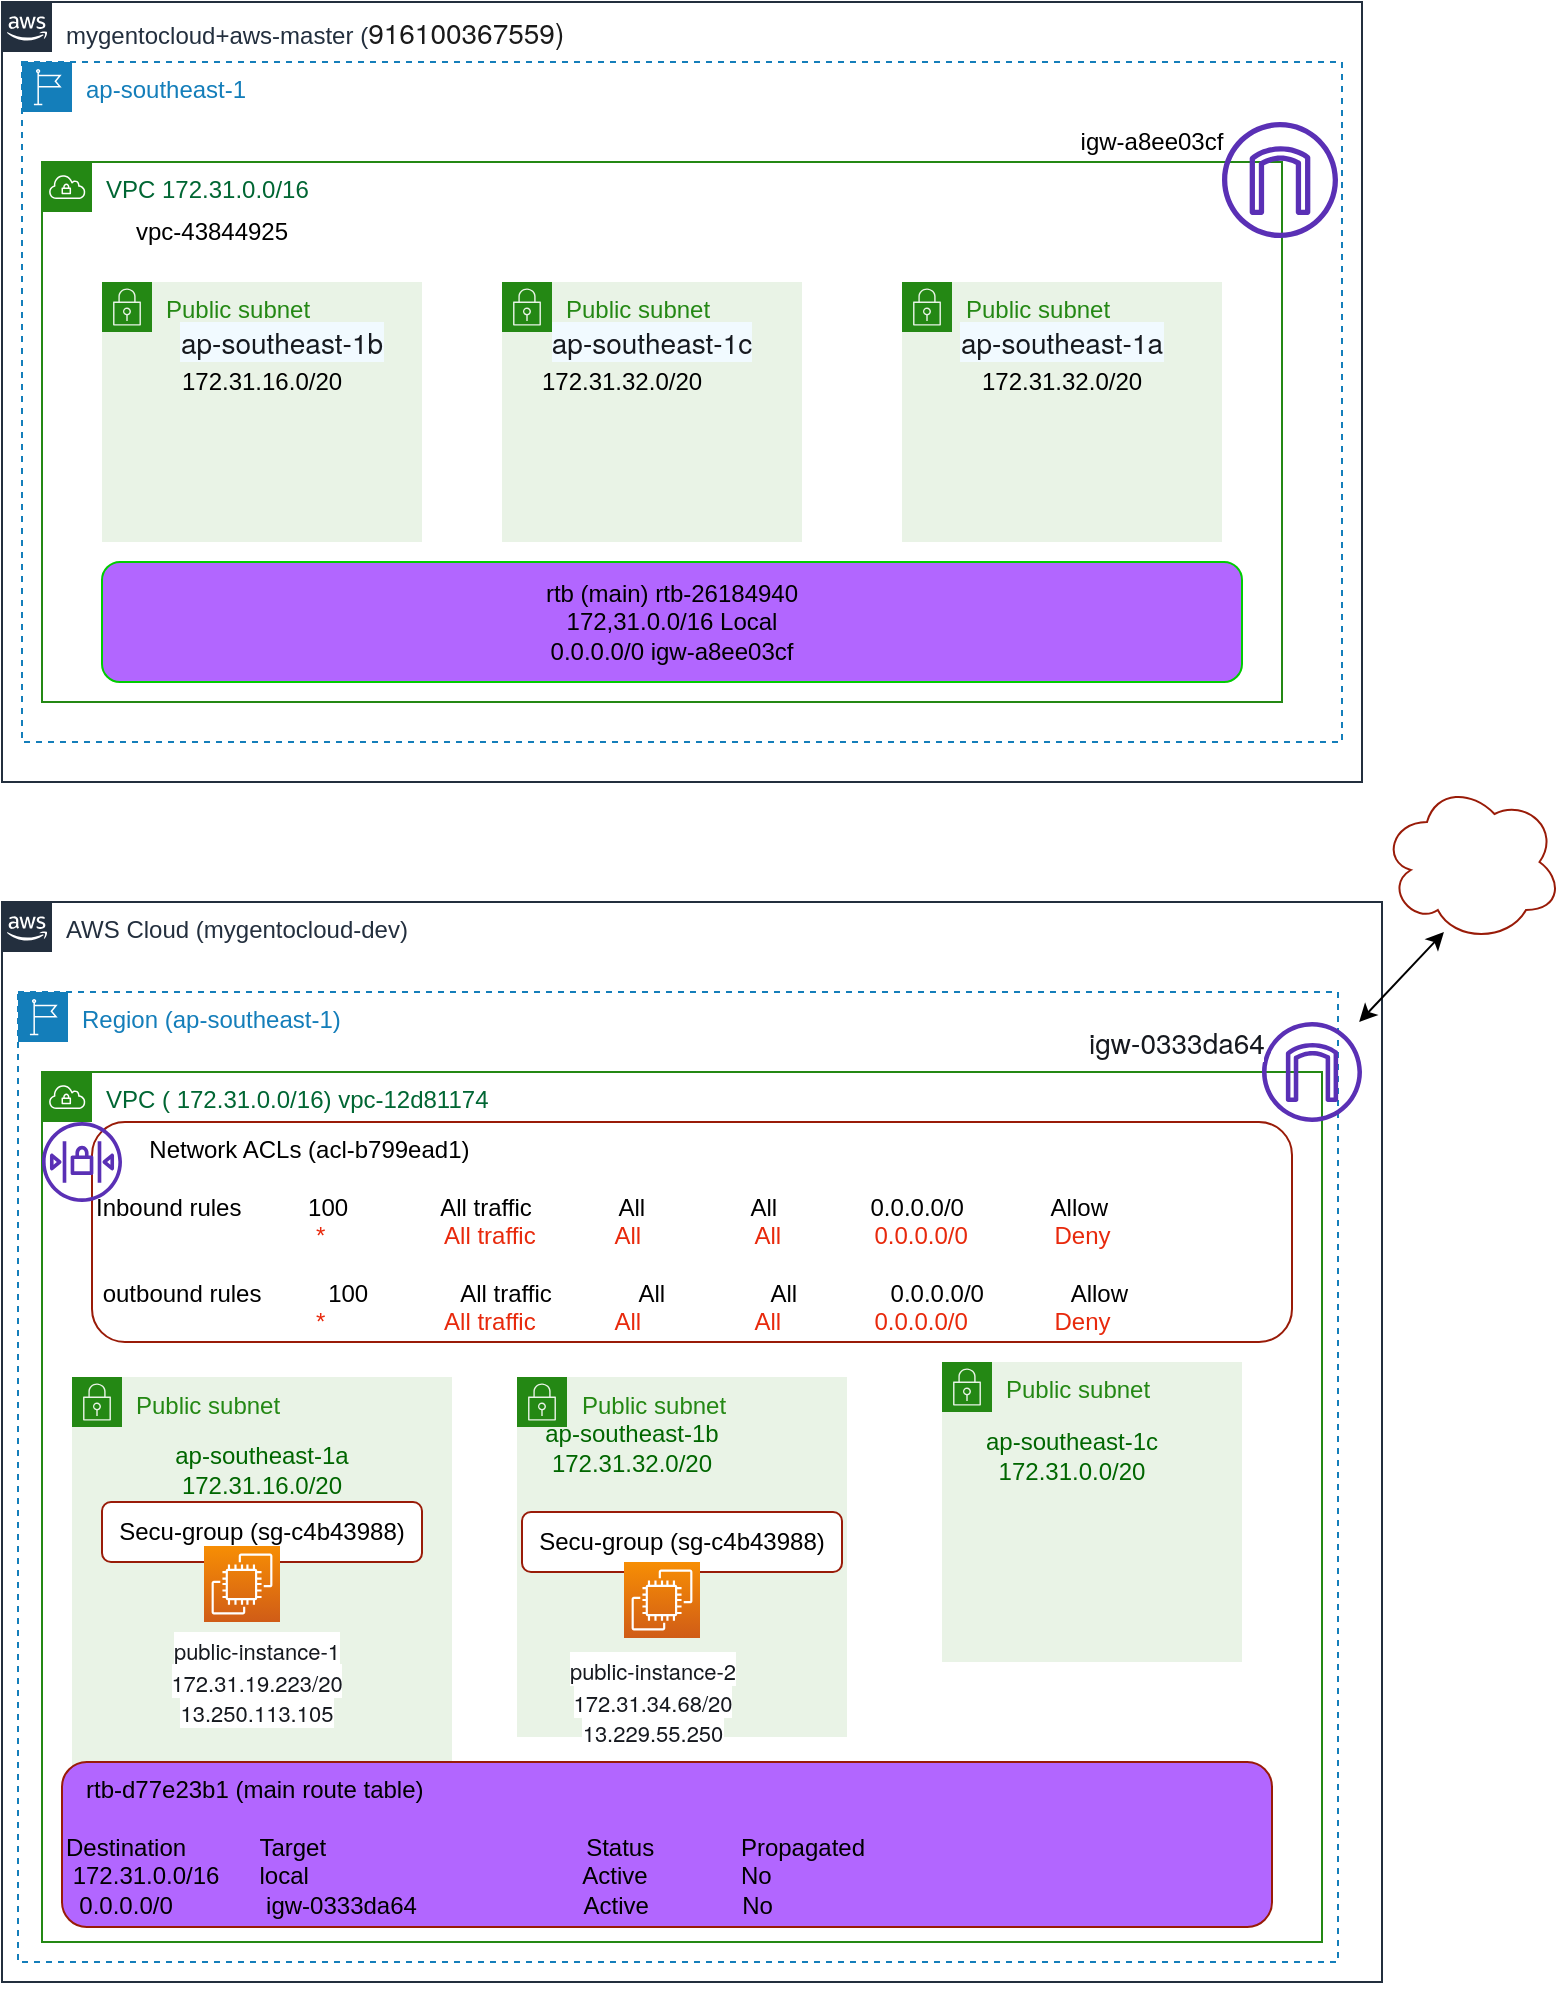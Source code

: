 <mxfile version="14.9.2" type="github">
  <diagram id="MvluXv-scr-EsgetfXRq" name="Page-1">
    <mxGraphModel dx="786" dy="427" grid="1" gridSize="10" guides="1" tooltips="1" connect="1" arrows="1" fold="1" page="1" pageScale="1" pageWidth="827" pageHeight="1169" math="0" shadow="0">
      <root>
        <mxCell id="NLJhfG60RyZcXtiWgsZo-0" />
        <mxCell id="NLJhfG60RyZcXtiWgsZo-1" parent="NLJhfG60RyZcXtiWgsZo-0" />
        <mxCell id="E0WtbQZIZp9x6-fbrRyT-0" value="" style="points=[[0,0],[0.25,0],[0.5,0],[0.75,0],[1,0],[1,0.25],[1,0.5],[1,0.75],[1,1],[0.75,1],[0.5,1],[0.25,1],[0,1],[0,0.75],[0,0.5],[0,0.25]];outlineConnect=0;gradientColor=none;html=1;whiteSpace=wrap;fontSize=12;fontStyle=0;shape=mxgraph.aws4.group;grIcon=mxgraph.aws4.group_aws_cloud_alt;strokeColor=#232F3E;fillColor=none;verticalAlign=top;align=left;spacingLeft=30;fontColor=#232F3E;dashed=0;rounded=0;shadow=0;glass=0;sketch=0;" parent="NLJhfG60RyZcXtiWgsZo-1" vertex="1">
          <mxGeometry x="30" y="60" width="680" height="390" as="geometry" />
        </mxCell>
        <mxCell id="fEDllRnmUALVUfmkSNro-1" value="ap-southeast-1" style="points=[[0,0],[0.25,0],[0.5,0],[0.75,0],[1,0],[1,0.25],[1,0.5],[1,0.75],[1,1],[0.75,1],[0.5,1],[0.25,1],[0,1],[0,0.75],[0,0.5],[0,0.25]];outlineConnect=0;gradientColor=none;html=1;whiteSpace=wrap;fontSize=12;fontStyle=0;shape=mxgraph.aws4.group;grIcon=mxgraph.aws4.group_region;strokeColor=#147EBA;fillColor=none;verticalAlign=top;align=left;spacingLeft=30;fontColor=#147EBA;dashed=1;" parent="NLJhfG60RyZcXtiWgsZo-1" vertex="1">
          <mxGeometry x="40" y="90" width="660" height="340" as="geometry" />
        </mxCell>
        <mxCell id="M0LIjQFPR9PKyIt-PRy9-0" value="&lt;span style=&quot;color: rgb(35 , 47 , 62)&quot;&gt;mygentocloud+aws-master (&lt;/span&gt;&lt;span style=&quot;color: rgb(26 , 26 , 26) ; font-family: &amp;#34;amazon ember&amp;#34; , &amp;#34;helvetica neue&amp;#34; , &amp;#34;roboto&amp;#34; , &amp;#34;arial&amp;#34; , sans-serif ; font-size: 14px ; background-color: rgb(255 , 255 , 255)&quot;&gt;916100367559)&lt;br&gt;&lt;/span&gt;&lt;span style=&quot;color: rgb(26 , 26 , 26) ; font-family: &amp;#34;amazon ember&amp;#34; , &amp;#34;helvetica neue&amp;#34; , &amp;#34;roboto&amp;#34; , &amp;#34;arial&amp;#34; , sans-serif ; font-size: 14px ; background-color: rgb(255 , 255 , 255)&quot;&gt;&lt;br&gt;&lt;/span&gt;" style="text;whiteSpace=wrap;html=1;" parent="NLJhfG60RyZcXtiWgsZo-1" vertex="1">
          <mxGeometry x="60" y="60" width="410" height="40" as="geometry" />
        </mxCell>
        <mxCell id="fEDllRnmUALVUfmkSNro-0" value="&lt;font color=&quot;#006633&quot;&gt;VPC 172.31.0.0/16&lt;/font&gt;" style="points=[[0,0],[0.25,0],[0.5,0],[0.75,0],[1,0],[1,0.25],[1,0.5],[1,0.75],[1,1],[0.75,1],[0.5,1],[0.25,1],[0,1],[0,0.75],[0,0.5],[0,0.25]];outlineConnect=0;gradientColor=none;html=1;whiteSpace=wrap;fontSize=12;fontStyle=0;shape=mxgraph.aws4.group;grIcon=mxgraph.aws4.group_vpc;strokeColor=#248814;fillColor=none;verticalAlign=top;align=left;spacingLeft=30;fontColor=#AAB7B8;dashed=0;" parent="NLJhfG60RyZcXtiWgsZo-1" vertex="1">
          <mxGeometry x="50" y="140" width="620" height="270" as="geometry" />
        </mxCell>
        <mxCell id="NxhfEumA4jpC4qflGaaY-0" value="Public subnet" style="points=[[0,0],[0.25,0],[0.5,0],[0.75,0],[1,0],[1,0.25],[1,0.5],[1,0.75],[1,1],[0.75,1],[0.5,1],[0.25,1],[0,1],[0,0.75],[0,0.5],[0,0.25]];outlineConnect=0;gradientColor=none;html=1;whiteSpace=wrap;fontSize=12;fontStyle=0;shape=mxgraph.aws4.group;grIcon=mxgraph.aws4.group_security_group;grStroke=0;strokeColor=#248814;fillColor=#E9F3E6;verticalAlign=top;align=left;spacingLeft=30;fontColor=#248814;dashed=0;" parent="NLJhfG60RyZcXtiWgsZo-1" vertex="1">
          <mxGeometry x="80" y="200" width="160" height="130" as="geometry" />
        </mxCell>
        <mxCell id="NxhfEumA4jpC4qflGaaY-1" value="Public subnet" style="points=[[0,0],[0.25,0],[0.5,0],[0.75,0],[1,0],[1,0.25],[1,0.5],[1,0.75],[1,1],[0.75,1],[0.5,1],[0.25,1],[0,1],[0,0.75],[0,0.5],[0,0.25]];outlineConnect=0;gradientColor=none;html=1;whiteSpace=wrap;fontSize=12;fontStyle=0;shape=mxgraph.aws4.group;grIcon=mxgraph.aws4.group_security_group;grStroke=0;strokeColor=#248814;fillColor=#E9F3E6;verticalAlign=top;align=left;spacingLeft=30;fontColor=#248814;dashed=0;" parent="NLJhfG60RyZcXtiWgsZo-1" vertex="1">
          <mxGeometry x="280" y="200" width="150" height="130" as="geometry" />
        </mxCell>
        <mxCell id="NxhfEumA4jpC4qflGaaY-2" value="Public subnet" style="points=[[0,0],[0.25,0],[0.5,0],[0.75,0],[1,0],[1,0.25],[1,0.5],[1,0.75],[1,1],[0.75,1],[0.5,1],[0.25,1],[0,1],[0,0.75],[0,0.5],[0,0.25]];outlineConnect=0;gradientColor=none;html=1;whiteSpace=wrap;fontSize=12;fontStyle=0;shape=mxgraph.aws4.group;grIcon=mxgraph.aws4.group_security_group;grStroke=0;strokeColor=#248814;fillColor=#E9F3E6;verticalAlign=top;align=left;spacingLeft=30;fontColor=#248814;dashed=0;" parent="NLJhfG60RyZcXtiWgsZo-1" vertex="1">
          <mxGeometry x="480" y="200" width="160" height="130" as="geometry" />
        </mxCell>
        <mxCell id="NxhfEumA4jpC4qflGaaY-4" value="vpc-43844925" style="text;html=1;strokeColor=none;fillColor=none;align=center;verticalAlign=middle;whiteSpace=wrap;rounded=0;" parent="NLJhfG60RyZcXtiWgsZo-1" vertex="1">
          <mxGeometry x="80" y="160" width="110" height="30" as="geometry" />
        </mxCell>
        <mxCell id="NxhfEumA4jpC4qflGaaY-6" value="172.31.16.0/20" style="text;html=1;strokeColor=none;fillColor=none;align=center;verticalAlign=middle;whiteSpace=wrap;rounded=0;" parent="NLJhfG60RyZcXtiWgsZo-1" vertex="1">
          <mxGeometry x="140" y="240" width="40" height="20" as="geometry" />
        </mxCell>
        <mxCell id="NxhfEumA4jpC4qflGaaY-9" value="172.31.32.0/20" style="text;html=1;strokeColor=none;fillColor=none;align=center;verticalAlign=middle;whiteSpace=wrap;rounded=0;" parent="NLJhfG60RyZcXtiWgsZo-1" vertex="1">
          <mxGeometry x="540" y="240" width="40" height="20" as="geometry" />
        </mxCell>
        <mxCell id="NxhfEumA4jpC4qflGaaY-11" value="172.31.32.0/20" style="text;html=1;strokeColor=none;fillColor=none;align=center;verticalAlign=middle;whiteSpace=wrap;rounded=0;" parent="NLJhfG60RyZcXtiWgsZo-1" vertex="1">
          <mxGeometry x="320" y="240" width="40" height="20" as="geometry" />
        </mxCell>
        <mxCell id="NxhfEumA4jpC4qflGaaY-12" value="&lt;span style=&quot;color: rgb(22 , 25 , 31) ; font-family: &amp;#34;amazon ember&amp;#34; , &amp;#34;helvetica neue&amp;#34; , &amp;#34;roboto&amp;#34; , &amp;#34;arial&amp;#34; , sans-serif ; font-size: 14px ; background-color: rgb(241 , 250 , 255)&quot;&gt;ap-southeast-1b&lt;/span&gt;" style="text;html=1;strokeColor=none;fillColor=none;align=center;verticalAlign=middle;whiteSpace=wrap;rounded=0;" parent="NLJhfG60RyZcXtiWgsZo-1" vertex="1">
          <mxGeometry x="100" y="220" width="140" height="20" as="geometry" />
        </mxCell>
        <mxCell id="NxhfEumA4jpC4qflGaaY-13" value="&lt;span style=&quot;color: rgb(22 , 25 , 31) ; font-family: &amp;#34;amazon ember&amp;#34; , &amp;#34;helvetica neue&amp;#34; , &amp;#34;roboto&amp;#34; , &amp;#34;arial&amp;#34; , sans-serif ; font-size: 14px ; background-color: rgb(241 , 250 , 255)&quot;&gt;ap-southeast-1c&lt;/span&gt;" style="text;html=1;strokeColor=none;fillColor=none;align=center;verticalAlign=middle;whiteSpace=wrap;rounded=0;" parent="NLJhfG60RyZcXtiWgsZo-1" vertex="1">
          <mxGeometry x="265" y="220" width="180" height="20" as="geometry" />
        </mxCell>
        <mxCell id="NxhfEumA4jpC4qflGaaY-14" value="&lt;span style=&quot;color: rgb(22 , 25 , 31) ; font-family: &amp;#34;amazon ember&amp;#34; , &amp;#34;helvetica neue&amp;#34; , &amp;#34;roboto&amp;#34; , &amp;#34;arial&amp;#34; , sans-serif ; font-size: 14px ; background-color: rgb(241 , 250 , 255)&quot;&gt;ap-southeast-1a&lt;/span&gt;" style="text;html=1;strokeColor=none;fillColor=none;align=center;verticalAlign=middle;whiteSpace=wrap;rounded=0;" parent="NLJhfG60RyZcXtiWgsZo-1" vertex="1">
          <mxGeometry x="470" y="220" width="180" height="20" as="geometry" />
        </mxCell>
        <mxCell id="NxhfEumA4jpC4qflGaaY-15" value="" style="outlineConnect=0;fontColor=#232F3E;gradientColor=none;fillColor=#5A30B5;strokeColor=none;dashed=0;verticalLabelPosition=bottom;verticalAlign=top;align=center;html=1;fontSize=12;fontStyle=0;aspect=fixed;pointerEvents=1;shape=mxgraph.aws4.internet_gateway;" parent="NLJhfG60RyZcXtiWgsZo-1" vertex="1">
          <mxGeometry x="640" y="120" width="58" height="58" as="geometry" />
        </mxCell>
        <mxCell id="NxhfEumA4jpC4qflGaaY-16" value="rtb (main) rtb-26184940&lt;br&gt;172,31.0.0/16 Local&lt;br&gt;0.0.0.0/0 igw-a8ee03cf" style="rounded=1;whiteSpace=wrap;html=1;strokeColor=#00CC00;shadow=0;fillColor=#B266FF;" parent="NLJhfG60RyZcXtiWgsZo-1" vertex="1">
          <mxGeometry x="80" y="340" width="570" height="60" as="geometry" />
        </mxCell>
        <mxCell id="NxhfEumA4jpC4qflGaaY-21" value="igw-a8ee03cf" style="text;html=1;strokeColor=none;fillColor=none;align=center;verticalAlign=middle;whiteSpace=wrap;rounded=0;shadow=0;" parent="NLJhfG60RyZcXtiWgsZo-1" vertex="1">
          <mxGeometry x="550" y="120" width="110" height="20" as="geometry" />
        </mxCell>
        <mxCell id="fzvVTK81EljAt3U0iRIV-0" value="AWS Cloud (mygentocloud-dev)" style="points=[[0,0],[0.25,0],[0.5,0],[0.75,0],[1,0],[1,0.25],[1,0.5],[1,0.75],[1,1],[0.75,1],[0.5,1],[0.25,1],[0,1],[0,0.75],[0,0.5],[0,0.25]];outlineConnect=0;gradientColor=none;html=1;whiteSpace=wrap;fontSize=12;fontStyle=0;shape=mxgraph.aws4.group;grIcon=mxgraph.aws4.group_aws_cloud_alt;strokeColor=#232F3E;fillColor=none;verticalAlign=top;align=left;spacingLeft=30;fontColor=#232F3E;dashed=0;" parent="NLJhfG60RyZcXtiWgsZo-1" vertex="1">
          <mxGeometry x="30" y="510" width="690" height="540" as="geometry" />
        </mxCell>
        <mxCell id="fzvVTK81EljAt3U0iRIV-2" value="Region (ap-southeast-1)" style="points=[[0,0],[0.25,0],[0.5,0],[0.75,0],[1,0],[1,0.25],[1,0.5],[1,0.75],[1,1],[0.75,1],[0.5,1],[0.25,1],[0,1],[0,0.75],[0,0.5],[0,0.25]];outlineConnect=0;gradientColor=none;html=1;whiteSpace=wrap;fontSize=12;fontStyle=0;shape=mxgraph.aws4.group;grIcon=mxgraph.aws4.group_region;strokeColor=#147EBA;fillColor=none;verticalAlign=top;align=left;spacingLeft=30;fontColor=#147EBA;dashed=1;" parent="NLJhfG60RyZcXtiWgsZo-1" vertex="1">
          <mxGeometry x="38" y="555" width="660" height="485" as="geometry" />
        </mxCell>
        <mxCell id="fzvVTK81EljAt3U0iRIV-4" value="&lt;font color=&quot;#006633&quot;&gt;VPC ( 172.31.0.0/16) vpc-12d81174&lt;/font&gt;" style="points=[[0,0],[0.25,0],[0.5,0],[0.75,0],[1,0],[1,0.25],[1,0.5],[1,0.75],[1,1],[0.75,1],[0.5,1],[0.25,1],[0,1],[0,0.75],[0,0.5],[0,0.25]];outlineConnect=0;gradientColor=none;html=1;whiteSpace=wrap;fontSize=12;fontStyle=0;shape=mxgraph.aws4.group;grIcon=mxgraph.aws4.group_vpc;strokeColor=#248814;fillColor=none;verticalAlign=top;align=left;spacingLeft=30;fontColor=#AAB7B8;dashed=0;" parent="NLJhfG60RyZcXtiWgsZo-1" vertex="1">
          <mxGeometry x="50" y="595" width="640" height="435" as="geometry" />
        </mxCell>
        <mxCell id="fzvVTK81EljAt3U0iRIV-6" value="Public subnet" style="points=[[0,0],[0.25,0],[0.5,0],[0.75,0],[1,0],[1,0.25],[1,0.5],[1,0.75],[1,1],[0.75,1],[0.5,1],[0.25,1],[0,1],[0,0.75],[0,0.5],[0,0.25]];outlineConnect=0;gradientColor=none;html=1;whiteSpace=wrap;fontSize=12;fontStyle=0;shape=mxgraph.aws4.group;grIcon=mxgraph.aws4.group_security_group;grStroke=0;strokeColor=#248814;fillColor=#E9F3E6;verticalAlign=top;align=left;spacingLeft=30;fontColor=#248814;dashed=0;" parent="NLJhfG60RyZcXtiWgsZo-1" vertex="1">
          <mxGeometry x="287.5" y="747.5" width="165" height="180" as="geometry" />
        </mxCell>
        <mxCell id="fzvVTK81EljAt3U0iRIV-7" value="Public subnet" style="points=[[0,0],[0.25,0],[0.5,0],[0.75,0],[1,0],[1,0.25],[1,0.5],[1,0.75],[1,1],[0.75,1],[0.5,1],[0.25,1],[0,1],[0,0.75],[0,0.5],[0,0.25]];outlineConnect=0;gradientColor=none;html=1;whiteSpace=wrap;fontSize=12;fontStyle=0;shape=mxgraph.aws4.group;grIcon=mxgraph.aws4.group_security_group;grStroke=0;strokeColor=#248814;fillColor=#E9F3E6;verticalAlign=top;align=left;spacingLeft=30;fontColor=#248814;dashed=0;" parent="NLJhfG60RyZcXtiWgsZo-1" vertex="1">
          <mxGeometry x="500" y="740" width="150" height="150" as="geometry" />
        </mxCell>
        <mxCell id="fzvVTK81EljAt3U0iRIV-29" value="&lt;font color=&quot;#006600&quot;&gt;ap-southeast-1c&lt;br&gt;172.31.0.0/20&lt;/font&gt;" style="text;html=1;strokeColor=none;fillColor=none;align=center;verticalAlign=middle;whiteSpace=wrap;rounded=0;shadow=0;glass=1;" parent="NLJhfG60RyZcXtiWgsZo-1" vertex="1">
          <mxGeometry x="500" y="772.75" width="130" height="27.5" as="geometry" />
        </mxCell>
        <mxCell id="fzvVTK81EljAt3U0iRIV-31" value="Public subnet" style="points=[[0,0],[0.25,0],[0.5,0],[0.75,0],[1,0],[1,0.25],[1,0.5],[1,0.75],[1,1],[0.75,1],[0.5,1],[0.25,1],[0,1],[0,0.75],[0,0.5],[0,0.25]];outlineConnect=0;gradientColor=none;html=1;whiteSpace=wrap;fontSize=12;fontStyle=0;shape=mxgraph.aws4.group;grIcon=mxgraph.aws4.group_security_group;grStroke=0;strokeColor=#248814;fillColor=#E9F3E6;verticalAlign=top;align=left;spacingLeft=30;fontColor=#248814;dashed=0;" parent="NLJhfG60RyZcXtiWgsZo-1" vertex="1">
          <mxGeometry x="65" y="747.5" width="190" height="200" as="geometry" />
        </mxCell>
        <mxCell id="fzvVTK81EljAt3U0iRIV-38" value="&lt;font color=&quot;#006600&quot;&gt;ap-southeast-1b&lt;br&gt;172.31.32.0/20&lt;/font&gt;" style="text;html=1;strokeColor=none;fillColor=none;align=center;verticalAlign=middle;whiteSpace=wrap;rounded=0;shadow=0;glass=1;" parent="NLJhfG60RyZcXtiWgsZo-1" vertex="1">
          <mxGeometry x="280" y="769" width="130" height="27.5" as="geometry" />
        </mxCell>
        <mxCell id="QqocjXUcLbP7NDkR02Cr-1" value="Secu-group (sg-c4b43988)" style="rounded=1;whiteSpace=wrap;html=1;shadow=0;glass=0;fillColor=#FFFFFF;strokeColor=#991B08;" parent="NLJhfG60RyZcXtiWgsZo-1" vertex="1">
          <mxGeometry x="80" y="810" width="160" height="30" as="geometry" />
        </mxCell>
        <mxCell id="fzvVTK81EljAt3U0iRIV-34" value="" style="points=[[0,0,0],[0.25,0,0],[0.5,0,0],[0.75,0,0],[1,0,0],[0,1,0],[0.25,1,0],[0.5,1,0],[0.75,1,0],[1,1,0],[0,0.25,0],[0,0.5,0],[0,0.75,0],[1,0.25,0],[1,0.5,0],[1,0.75,0]];outlineConnect=0;fontColor=#232F3E;gradientColor=#F78E04;gradientDirection=north;fillColor=#D05C17;strokeColor=#ffffff;dashed=0;verticalLabelPosition=bottom;verticalAlign=top;align=center;html=1;fontSize=12;fontStyle=0;aspect=fixed;shape=mxgraph.aws4.resourceIcon;resIcon=mxgraph.aws4.ec2;shadow=0;glass=1;" parent="NLJhfG60RyZcXtiWgsZo-1" vertex="1">
          <mxGeometry x="131" y="832" width="38" height="38" as="geometry" />
        </mxCell>
        <mxCell id="QqocjXUcLbP7NDkR02Cr-2" value="Secu-group (sg-c4b43988)" style="rounded=1;whiteSpace=wrap;html=1;shadow=0;glass=0;fillColor=#FFFFFF;strokeColor=#991B08;" parent="NLJhfG60RyZcXtiWgsZo-1" vertex="1">
          <mxGeometry x="290" y="815" width="160" height="30" as="geometry" />
        </mxCell>
        <mxCell id="fzvVTK81EljAt3U0iRIV-33" value="" style="points=[[0,0,0],[0.25,0,0],[0.5,0,0],[0.75,0,0],[1,0,0],[0,1,0],[0.25,1,0],[0.5,1,0],[0.75,1,0],[1,1,0],[0,0.25,0],[0,0.5,0],[0,0.75,0],[1,0.25,0],[1,0.5,0],[1,0.75,0]];outlineConnect=0;fontColor=#232F3E;gradientColor=#F78E04;gradientDirection=north;fillColor=#D05C17;strokeColor=#ffffff;dashed=0;verticalLabelPosition=bottom;verticalAlign=top;align=center;html=1;fontSize=12;fontStyle=0;aspect=fixed;shape=mxgraph.aws4.resourceIcon;resIcon=mxgraph.aws4.ec2;shadow=0;glass=1;" parent="NLJhfG60RyZcXtiWgsZo-1" vertex="1">
          <mxGeometry x="341" y="840" width="38" height="38" as="geometry" />
        </mxCell>
        <mxCell id="QqocjXUcLbP7NDkR02Cr-5" value="&lt;div&gt;&lt;span&gt;&amp;nbsp; &amp;nbsp; &amp;nbsp; &amp;nbsp; Network ACLs (acl-b799ead1)&lt;/span&gt;&lt;/div&gt;&lt;div&gt;&lt;span&gt;&lt;br&gt;&lt;/span&gt;&lt;/div&gt;&lt;div&gt;&lt;span&gt;Inbound rules&amp;nbsp; &amp;nbsp; &amp;nbsp; &amp;nbsp; &amp;nbsp; 100&amp;nbsp; &amp;nbsp; &amp;nbsp; &amp;nbsp; &amp;nbsp; &amp;nbsp; &amp;nbsp; All traffic&amp;nbsp; &amp;nbsp; &amp;nbsp; &amp;nbsp; &amp;nbsp; &amp;nbsp; &amp;nbsp;All&amp;nbsp; &amp;nbsp; &amp;nbsp; &amp;nbsp; &amp;nbsp; &amp;nbsp; &amp;nbsp; &amp;nbsp; All&amp;nbsp; &amp;nbsp; &amp;nbsp; &amp;nbsp; &amp;nbsp; &amp;nbsp; &amp;nbsp; 0.0.0.0/0&amp;nbsp; &amp;nbsp; &amp;nbsp; &amp;nbsp; &amp;nbsp; &amp;nbsp; &amp;nbsp;Allow&lt;/span&gt;&lt;/div&gt;&lt;div&gt;&amp;nbsp; &amp;nbsp; &amp;nbsp; &amp;nbsp; &amp;nbsp; &amp;nbsp; &amp;nbsp; &amp;nbsp; &amp;nbsp; &amp;nbsp; &amp;nbsp; &amp;nbsp; &amp;nbsp; &amp;nbsp; &amp;nbsp; &amp;nbsp; &amp;nbsp;&lt;font color=&quot;#e8290c&quot;&gt;*&amp;nbsp; &amp;nbsp; &amp;nbsp; &amp;nbsp; &amp;nbsp; &amp;nbsp; &amp;nbsp; &amp;nbsp; &amp;nbsp; All traffic&amp;nbsp; &amp;nbsp; &amp;nbsp; &amp;nbsp; &amp;nbsp; &amp;nbsp; All&amp;nbsp; &amp;nbsp; &amp;nbsp; &amp;nbsp; &amp;nbsp; &amp;nbsp; &amp;nbsp; &amp;nbsp; &amp;nbsp;All&amp;nbsp; &amp;nbsp; &amp;nbsp; &amp;nbsp; &amp;nbsp; &amp;nbsp; &amp;nbsp; 0.0.0.0/0&amp;nbsp; &amp;nbsp; &amp;nbsp; &amp;nbsp; &amp;nbsp; &amp;nbsp; &amp;nbsp;Deny&lt;/font&gt;&lt;/div&gt;&lt;div&gt;&lt;span&gt;&lt;br&gt;&lt;/span&gt;&lt;/div&gt;&lt;div&gt;&lt;span&gt;&amp;nbsp;out&lt;/span&gt;&lt;span&gt;bound rules&amp;nbsp; &amp;nbsp; &amp;nbsp; &amp;nbsp; &amp;nbsp; 100&amp;nbsp; &amp;nbsp; &amp;nbsp; &amp;nbsp; &amp;nbsp; &amp;nbsp; &amp;nbsp; All traffic&amp;nbsp; &amp;nbsp; &amp;nbsp; &amp;nbsp; &amp;nbsp; &amp;nbsp; &amp;nbsp;All&amp;nbsp; &amp;nbsp; &amp;nbsp; &amp;nbsp; &amp;nbsp; &amp;nbsp; &amp;nbsp; &amp;nbsp; All&amp;nbsp; &amp;nbsp; &amp;nbsp; &amp;nbsp; &amp;nbsp; &amp;nbsp; &amp;nbsp; 0.0.0.0/0&amp;nbsp; &amp;nbsp; &amp;nbsp; &amp;nbsp; &amp;nbsp; &amp;nbsp; &amp;nbsp;Allow&lt;/span&gt;&lt;/div&gt;&lt;div&gt;&amp;nbsp; &amp;nbsp; &amp;nbsp; &amp;nbsp; &amp;nbsp; &amp;nbsp; &amp;nbsp; &amp;nbsp; &amp;nbsp; &amp;nbsp; &amp;nbsp; &amp;nbsp; &amp;nbsp; &amp;nbsp; &amp;nbsp; &amp;nbsp; &amp;nbsp;&lt;font color=&quot;#e8290c&quot;&gt;*&amp;nbsp; &amp;nbsp; &amp;nbsp; &amp;nbsp; &amp;nbsp; &amp;nbsp; &amp;nbsp; &amp;nbsp; &amp;nbsp; All traffic&amp;nbsp; &amp;nbsp; &amp;nbsp; &amp;nbsp; &amp;nbsp; &amp;nbsp; All&amp;nbsp; &amp;nbsp; &amp;nbsp; &amp;nbsp; &amp;nbsp; &amp;nbsp; &amp;nbsp; &amp;nbsp; &amp;nbsp;All&amp;nbsp; &amp;nbsp; &amp;nbsp; &amp;nbsp; &amp;nbsp; &amp;nbsp; &amp;nbsp; 0.0.0.0/0&amp;nbsp; &amp;nbsp; &amp;nbsp; &amp;nbsp; &amp;nbsp; &amp;nbsp; &amp;nbsp;Deny&lt;/font&gt;&lt;/div&gt;&lt;div&gt;&lt;br&gt;&lt;/div&gt;&lt;div&gt;&lt;span&gt;&amp;nbsp; &amp;nbsp; &amp;nbsp; &amp;nbsp; &amp;nbsp;&amp;nbsp;&lt;/span&gt;&lt;span&gt;&amp;nbsp;&amp;nbsp;&lt;/span&gt;&lt;/div&gt;" style="rounded=1;whiteSpace=wrap;html=1;shadow=0;glass=0;strokeColor=#991B08;fillColor=#FFFFFF;gradientColor=none;align=left;strokeWidth=1;verticalAlign=top;" parent="NLJhfG60RyZcXtiWgsZo-1" vertex="1">
          <mxGeometry x="75" y="620" width="600" height="110" as="geometry" />
        </mxCell>
        <mxCell id="QqocjXUcLbP7NDkR02Cr-9" value="&lt;font color=&quot;#006600&quot;&gt;ap-southeast-1a&lt;br&gt;172.31.16.0/20&lt;/font&gt;" style="text;html=1;strokeColor=none;fillColor=none;align=center;verticalAlign=middle;whiteSpace=wrap;rounded=0;shadow=0;glass=1;" parent="NLJhfG60RyZcXtiWgsZo-1" vertex="1">
          <mxGeometry x="95" y="780" width="130" height="27.5" as="geometry" />
        </mxCell>
        <mxCell id="QqocjXUcLbP7NDkR02Cr-10" value="" style="outlineConnect=0;fontColor=#232F3E;gradientColor=none;fillColor=#5A30B5;strokeColor=none;dashed=0;verticalLabelPosition=bottom;verticalAlign=top;align=center;html=1;fontSize=12;fontStyle=0;aspect=fixed;pointerEvents=1;shape=mxgraph.aws4.internet_gateway;rounded=1;shadow=0;glass=0;" parent="NLJhfG60RyZcXtiWgsZo-1" vertex="1">
          <mxGeometry x="660" y="570" width="50" height="50" as="geometry" />
        </mxCell>
        <mxCell id="fzvVTK81EljAt3U0iRIV-10" value="" style="outlineConnect=0;fontColor=#232F3E;gradientColor=none;fillColor=#5A30B5;strokeColor=none;dashed=0;verticalLabelPosition=bottom;verticalAlign=top;align=center;html=1;fontSize=12;fontStyle=0;aspect=fixed;pointerEvents=1;shape=mxgraph.aws4.network_access_control_list;" parent="NLJhfG60RyZcXtiWgsZo-1" vertex="1">
          <mxGeometry x="50" y="620" width="40" height="40" as="geometry" />
        </mxCell>
        <mxCell id="QqocjXUcLbP7NDkR02Cr-11" value="&lt;font color=&quot;#16191f&quot; face=&quot;amazon ember, helvetica neue, roboto, arial, sans-serif&quot;&gt;&lt;span style=&quot;background-color: rgb(255 , 255 , 255)&quot;&gt;&lt;font style=&quot;font-size: 11px&quot;&gt;public-instance-1&lt;br&gt;172.31.19.223/20&lt;br&gt;13.250.113.105&lt;/font&gt;&lt;br&gt;&lt;/span&gt;&lt;/font&gt;" style="text;html=1;strokeColor=none;fillColor=none;align=center;verticalAlign=middle;whiteSpace=wrap;rounded=0;shadow=0;glass=0;" parent="NLJhfG60RyZcXtiWgsZo-1" vertex="1">
          <mxGeometry x="95" y="890" width="125" height="20" as="geometry" />
        </mxCell>
        <mxCell id="QqocjXUcLbP7NDkR02Cr-13" value="&lt;span style=&quot;color: rgb(22 , 25 , 31) ; font-family: &amp;#34;amazon ember&amp;#34; , &amp;#34;helvetica neue&amp;#34; , &amp;#34;roboto&amp;#34; , &amp;#34;arial&amp;#34; , sans-serif ; font-size: 14px ; background-color: rgb(255 , 255 , 255)&quot;&gt;igw-0333da64&lt;/span&gt;" style="text;html=1;strokeColor=none;fillColor=none;align=center;verticalAlign=middle;whiteSpace=wrap;rounded=0;shadow=0;glass=0;" parent="NLJhfG60RyZcXtiWgsZo-1" vertex="1">
          <mxGeometry x="555" y="570" width="125" height="20" as="geometry" />
        </mxCell>
        <mxCell id="QqocjXUcLbP7NDkR02Cr-15" value="&lt;div&gt;&lt;span&gt;&amp;nbsp; &amp;nbsp;rtb-d77e23b1 (main route table)&lt;/span&gt;&lt;/div&gt;&lt;div&gt;&lt;span&gt;&lt;br&gt;&lt;/span&gt;&lt;/div&gt;&lt;div&gt;&lt;span&gt;Destination&amp;nbsp; &amp;nbsp; &amp;nbsp; &amp;nbsp; &amp;nbsp; &amp;nbsp;Target&amp;nbsp; &amp;nbsp; &amp;nbsp; &amp;nbsp; &amp;nbsp; &amp;nbsp; &amp;nbsp; &amp;nbsp; &amp;nbsp; &amp;nbsp; &amp;nbsp; &amp;nbsp; &amp;nbsp; &amp;nbsp; &amp;nbsp; &amp;nbsp; &amp;nbsp; &amp;nbsp; &amp;nbsp; &amp;nbsp;Status&amp;nbsp; &amp;nbsp; &amp;nbsp; &amp;nbsp; &amp;nbsp; &amp;nbsp; &amp;nbsp;Propagated&lt;/span&gt;&lt;/div&gt;&lt;div&gt;&lt;span&gt;&amp;nbsp;172.31.0.0/16&amp;nbsp; &amp;nbsp; &amp;nbsp; local&amp;nbsp; &amp;nbsp; &amp;nbsp; &amp;nbsp; &amp;nbsp; &amp;nbsp; &amp;nbsp; &amp;nbsp; &amp;nbsp; &amp;nbsp; &amp;nbsp; &amp;nbsp; &amp;nbsp; &amp;nbsp; &amp;nbsp; &amp;nbsp; &amp;nbsp; &amp;nbsp; &amp;nbsp; &amp;nbsp; &amp;nbsp;Active&amp;nbsp; &amp;nbsp; &amp;nbsp; &amp;nbsp; &amp;nbsp; &amp;nbsp; &amp;nbsp; No&lt;/span&gt;&lt;/div&gt;&lt;div&gt;&lt;span&gt;&amp;nbsp; 0.0.0.0/0&amp;nbsp; &amp;nbsp; &amp;nbsp; &amp;nbsp; &amp;nbsp; &amp;nbsp; &amp;nbsp; igw-0333da64&amp;nbsp; &amp;nbsp; &amp;nbsp; &amp;nbsp; &amp;nbsp; &amp;nbsp; &amp;nbsp; &amp;nbsp; &amp;nbsp; &amp;nbsp; &amp;nbsp; &amp;nbsp; &amp;nbsp;Active&amp;nbsp; &amp;nbsp; &amp;nbsp; &amp;nbsp; &amp;nbsp; &amp;nbsp; &amp;nbsp; No&lt;/span&gt;&lt;/div&gt;&lt;div&gt;&amp;nbsp; &amp;nbsp; &amp;nbsp; &amp;nbsp; &amp;nbsp; &amp;nbsp; &amp;nbsp; &amp;nbsp; &amp;nbsp; &amp;nbsp; &amp;nbsp; &amp;nbsp; &amp;nbsp; &amp;nbsp; &amp;nbsp; &amp;nbsp;&lt;/div&gt;&lt;div&gt;&lt;br&gt;&lt;/div&gt;&lt;div&gt;&lt;span&gt;&amp;nbsp; &amp;nbsp; &amp;nbsp; &amp;nbsp; &amp;nbsp;&amp;nbsp;&lt;/span&gt;&lt;span&gt;&amp;nbsp;&amp;nbsp;&lt;/span&gt;&lt;/div&gt;" style="rounded=1;whiteSpace=wrap;html=1;shadow=0;glass=0;strokeColor=#991B08;gradientColor=none;align=left;strokeWidth=1;verticalAlign=top;fillColor=#B266FF;" parent="NLJhfG60RyZcXtiWgsZo-1" vertex="1">
          <mxGeometry x="60" y="940" width="605" height="82.5" as="geometry" />
        </mxCell>
        <mxCell id="QqocjXUcLbP7NDkR02Cr-19" value="&lt;font color=&quot;#16191f&quot; face=&quot;amazon ember, helvetica neue, roboto, arial, sans-serif&quot;&gt;&lt;span style=&quot;background-color: rgb(255 , 255 , 255)&quot;&gt;&lt;font style=&quot;font-size: 11px&quot;&gt;public-instance-2&lt;br&gt;172.31.34.68/20&lt;br&gt;13.229.55.250&lt;/font&gt;&lt;br&gt;&lt;/span&gt;&lt;/font&gt;" style="text;html=1;strokeColor=none;fillColor=none;align=center;verticalAlign=middle;whiteSpace=wrap;rounded=0;shadow=0;glass=0;" parent="NLJhfG60RyZcXtiWgsZo-1" vertex="1">
          <mxGeometry x="292.5" y="900" width="125" height="20" as="geometry" />
        </mxCell>
        <mxCell id="QqocjXUcLbP7NDkR02Cr-20" value="" style="ellipse;shape=cloud;whiteSpace=wrap;html=1;rounded=1;shadow=0;glass=0;strokeColor=#991B08;strokeWidth=1;gradientColor=none;verticalAlign=top;fillColor=#FFFFFF;" parent="NLJhfG60RyZcXtiWgsZo-1" vertex="1">
          <mxGeometry x="720" y="450" width="90" height="80" as="geometry" />
        </mxCell>
        <mxCell id="QqocjXUcLbP7NDkR02Cr-23" value="" style="endArrow=classic;startArrow=classic;html=1;entryX=0.344;entryY=0.938;entryDx=0;entryDy=0;entryPerimeter=0;" parent="NLJhfG60RyZcXtiWgsZo-1" source="QqocjXUcLbP7NDkR02Cr-10" target="QqocjXUcLbP7NDkR02Cr-20" edge="1">
          <mxGeometry width="50" height="50" relative="1" as="geometry">
            <mxPoint x="720" y="826" as="sourcePoint" />
            <mxPoint x="770" y="776" as="targetPoint" />
          </mxGeometry>
        </mxCell>
      </root>
    </mxGraphModel>
  </diagram>
</mxfile>
